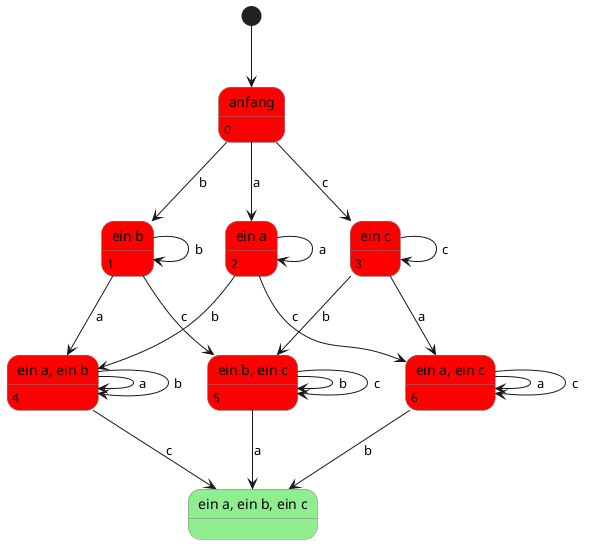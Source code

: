 @startuml

skinparam state {
  BackgroundColor<<YES>> LightGreen
  BackgroundColor<<NO>> Red
  BorderColor Gray
}

[*] --> 0

state "anfang" as 0 <<NO>>

state "ein b" as 1 <<NO>>
state "ein a" as 2 <<NO>>
state "ein c" as 3 <<NO>>


state "ein b, ein c" as 5 <<NO>>
state "ein a, ein b" as 4 <<NO>>
state "ein a, ein c" as 6 <<NO>>
state "ein a, ein b, ein c" as 7 <<YES>>


0: 0
1: 1
2: 2
3: 3
4: 4
5: 5
6: 6


0 --> 1 : b
0 --> 2 : a
0 --> 3 : c
1 --> 1 : b
1 --> 4 : a
1 --> 5 : c
2 --> 2 : a
2 --> 4 : b
2 --> 6 : c
3 --> 5 : b
3 --> 3 : c
3 --> 6 : a

4 --> 4: a
4 --> 4: b
4 --> 7: c
5 --> 5: b
5 --> 5: c
5 --> 7: a
6 --> 6: a
6 --> 6: c
6 --> 7: b


@enduml
